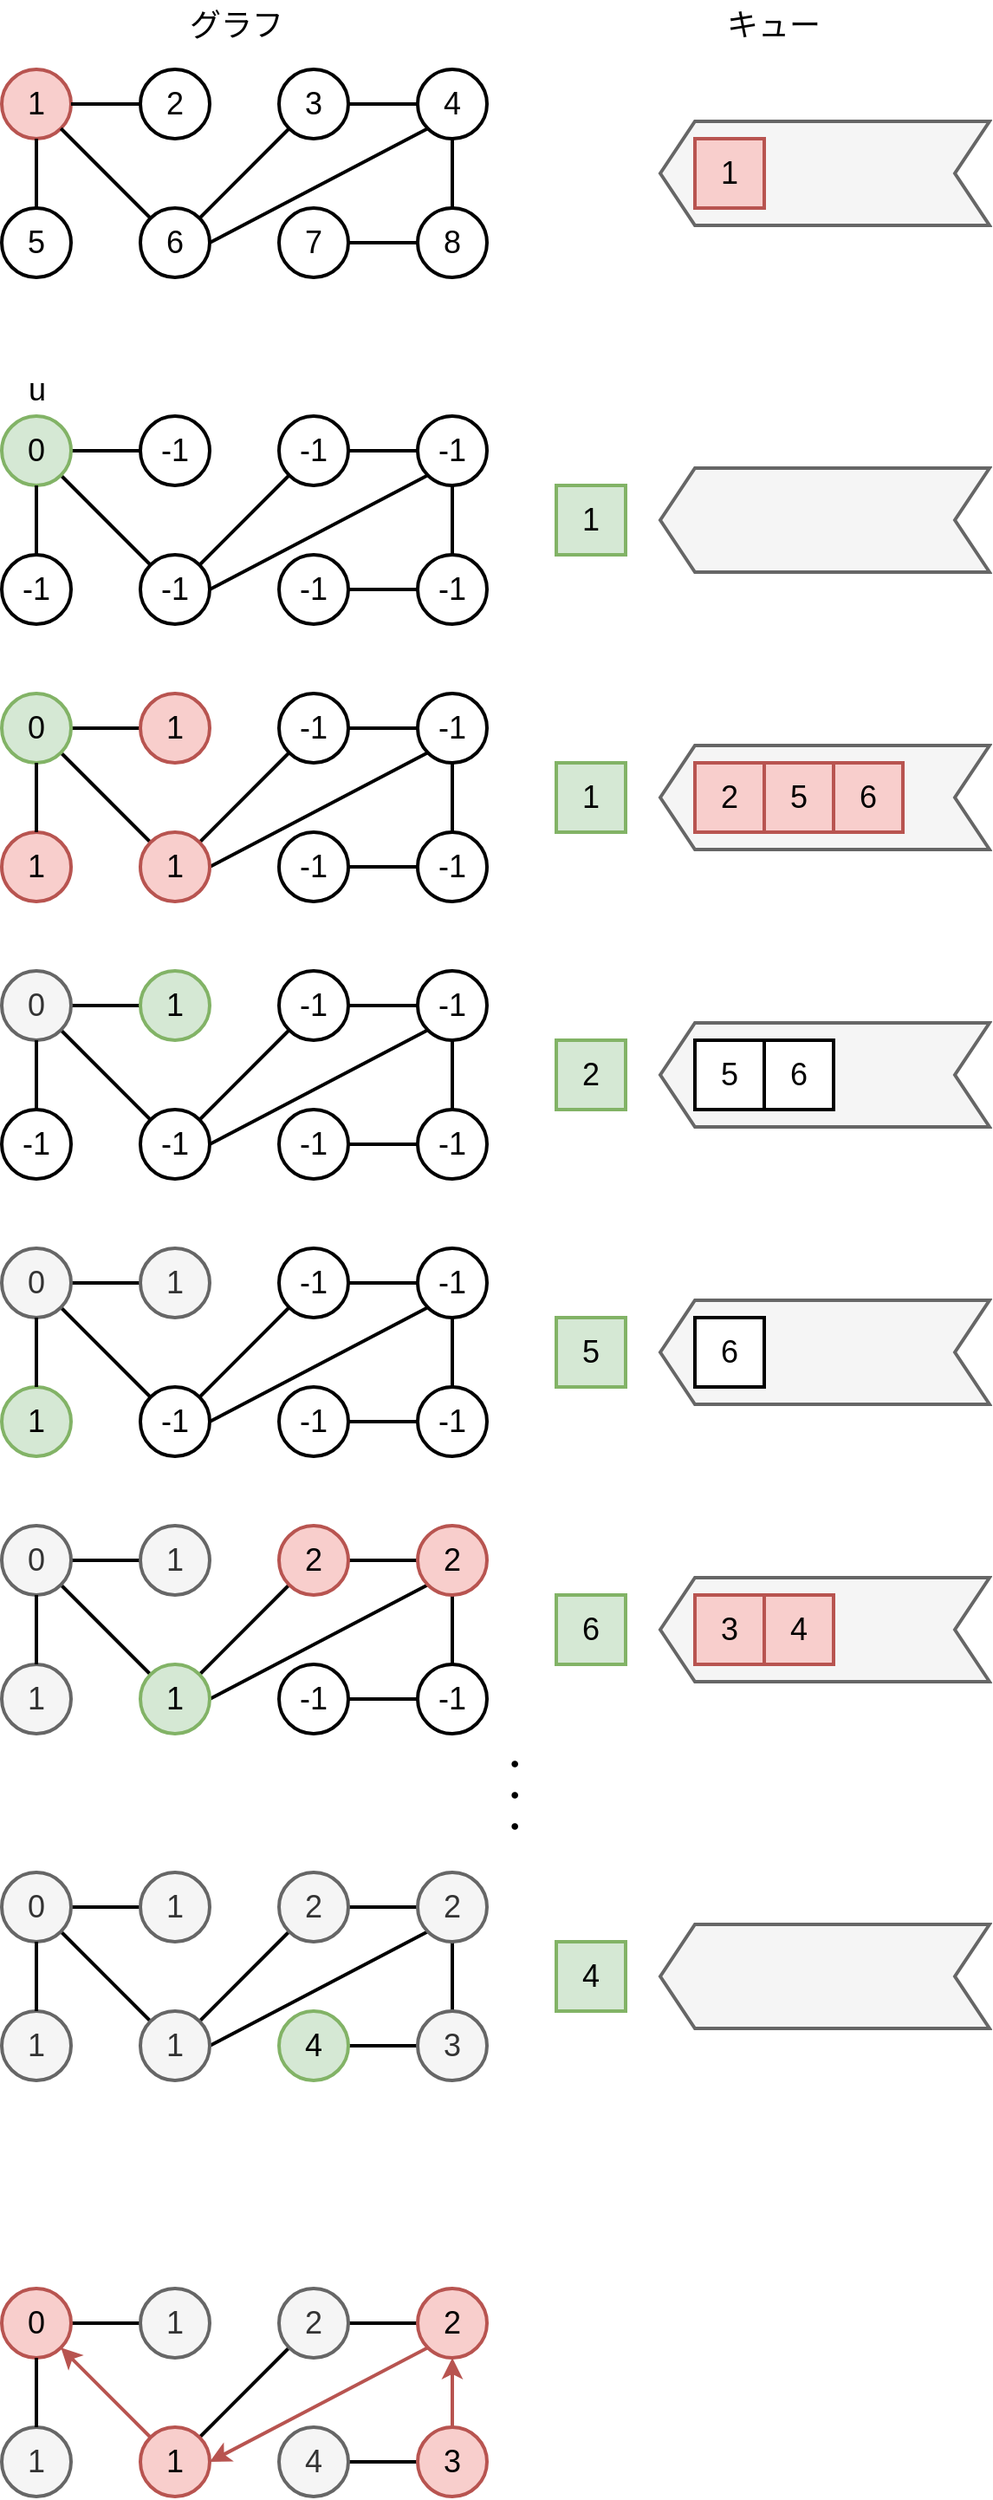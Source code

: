 <mxfile version="13.6.4">
    <diagram id="6hGFLwfOUW9BJ-s0fimq" name="Page-1">
        <mxGraphModel dx="1533" dy="399" grid="1" gridSize="10" guides="1" tooltips="1" connect="1" arrows="1" fold="1" page="1" pageScale="1" pageWidth="827" pageHeight="1169" math="0" shadow="0">
            <root>
                <mxCell id="0"/>
                <mxCell id="1" parent="0"/>
                <mxCell id="164" value="" style="shape=step;perimeter=stepPerimeter;whiteSpace=wrap;html=1;fixedSize=1;strokeWidth=2;fontSize=18;flipH=1;fillColor=#f5f5f5;strokeColor=#666666;fontColor=#333333;" parent="1" vertex="1">
                    <mxGeometry x="420" y="70" width="190" height="60" as="geometry"/>
                </mxCell>
                <mxCell id="200" value="" style="shape=step;perimeter=stepPerimeter;whiteSpace=wrap;html=1;fixedSize=1;strokeWidth=2;fontSize=18;flipH=1;fillColor=#f5f5f5;strokeColor=#666666;fontColor=#333333;" vertex="1" parent="1">
                    <mxGeometry x="420" y="270" width="190" height="60" as="geometry"/>
                </mxCell>
                <mxCell id="180" value="" style="shape=step;perimeter=stepPerimeter;whiteSpace=wrap;html=1;fixedSize=1;strokeWidth=2;fontSize=18;flipH=1;fillColor=#f5f5f5;strokeColor=#666666;fontColor=#333333;" parent="1" vertex="1">
                    <mxGeometry x="420" y="590" width="190" height="60" as="geometry"/>
                </mxCell>
                <mxCell id="21" style="rounded=0;orthogonalLoop=1;jettySize=auto;html=1;exitX=1;exitY=0.5;exitDx=0;exitDy=0;entryX=0;entryY=0.5;entryDx=0;entryDy=0;endArrow=none;endFill=0;strokeWidth=2;fontSize=18;" parent="1" source="23" target="24" edge="1">
                    <mxGeometry relative="1" as="geometry"/>
                </mxCell>
                <mxCell id="22" style="edgeStyle=none;rounded=0;orthogonalLoop=1;jettySize=auto;html=1;exitX=1;exitY=1;exitDx=0;exitDy=0;entryX=0;entryY=0;entryDx=0;entryDy=0;endArrow=none;endFill=0;strokeWidth=2;fontSize=18;" parent="1" source="23" target="28" edge="1">
                    <mxGeometry relative="1" as="geometry"/>
                </mxCell>
                <mxCell id="23" value="0" style="ellipse;whiteSpace=wrap;html=1;strokeWidth=2;fontSize=18;fillColor=#d5e8d4;strokeColor=#82b366;" parent="1" vertex="1">
                    <mxGeometry x="40" y="400" width="40" height="40" as="geometry"/>
                </mxCell>
                <mxCell id="24" value="1" style="ellipse;whiteSpace=wrap;html=1;strokeWidth=2;fontSize=18;fillColor=#f8cecc;strokeColor=#b85450;" parent="1" vertex="1">
                    <mxGeometry x="120" y="400" width="40" height="40" as="geometry"/>
                </mxCell>
                <mxCell id="25" value="1" style="ellipse;whiteSpace=wrap;html=1;strokeWidth=2;fontSize=18;fillColor=#f8cecc;strokeColor=#b85450;" parent="1" vertex="1">
                    <mxGeometry x="40" y="480" width="40" height="40" as="geometry"/>
                </mxCell>
                <mxCell id="26" style="edgeStyle=none;rounded=0;orthogonalLoop=1;jettySize=auto;html=1;exitX=1;exitY=0;exitDx=0;exitDy=0;entryX=0;entryY=1;entryDx=0;entryDy=0;endArrow=none;endFill=0;strokeWidth=2;fontSize=18;" parent="1" source="28" target="30" edge="1">
                    <mxGeometry relative="1" as="geometry"/>
                </mxCell>
                <mxCell id="27" style="edgeStyle=none;rounded=0;orthogonalLoop=1;jettySize=auto;html=1;exitX=1;exitY=0.5;exitDx=0;exitDy=0;entryX=0;entryY=1;entryDx=0;entryDy=0;endArrow=none;endFill=0;strokeWidth=2;fontSize=18;" parent="1" source="28" target="35" edge="1">
                    <mxGeometry relative="1" as="geometry"/>
                </mxCell>
                <mxCell id="28" value="1" style="ellipse;whiteSpace=wrap;html=1;strokeWidth=2;fontSize=18;fillColor=#f8cecc;strokeColor=#b85450;" parent="1" vertex="1">
                    <mxGeometry x="120" y="480" width="40" height="40" as="geometry"/>
                </mxCell>
                <mxCell id="29" style="edgeStyle=none;rounded=0;orthogonalLoop=1;jettySize=auto;html=1;exitX=1;exitY=0.5;exitDx=0;exitDy=0;entryX=0;entryY=0.5;entryDx=0;entryDy=0;endArrow=none;endFill=0;strokeWidth=2;fontSize=18;" parent="1" source="30" target="35" edge="1">
                    <mxGeometry relative="1" as="geometry"/>
                </mxCell>
                <mxCell id="30" value="-1" style="ellipse;whiteSpace=wrap;html=1;strokeWidth=2;fontSize=18;" parent="1" vertex="1">
                    <mxGeometry x="200" y="400" width="40" height="40" as="geometry"/>
                </mxCell>
                <mxCell id="31" style="edgeStyle=none;rounded=0;orthogonalLoop=1;jettySize=auto;html=1;exitX=1;exitY=0.5;exitDx=0;exitDy=0;entryX=0;entryY=0.5;entryDx=0;entryDy=0;endArrow=none;endFill=0;strokeWidth=2;fontSize=18;" parent="1" source="32" target="36" edge="1">
                    <mxGeometry relative="1" as="geometry"/>
                </mxCell>
                <mxCell id="32" value="-1" style="ellipse;whiteSpace=wrap;html=1;strokeWidth=2;fontSize=18;" parent="1" vertex="1">
                    <mxGeometry x="200" y="480" width="40" height="40" as="geometry"/>
                </mxCell>
                <mxCell id="33" style="rounded=0;orthogonalLoop=1;jettySize=auto;html=1;exitX=0.5;exitY=1;exitDx=0;exitDy=0;entryX=0.5;entryY=0;entryDx=0;entryDy=0;endArrow=none;endFill=0;strokeWidth=2;fontSize=18;" parent="1" source="23" target="25" edge="1">
                    <mxGeometry relative="1" as="geometry">
                        <mxPoint x="90" y="430.0" as="sourcePoint"/>
                        <mxPoint x="130.0" y="430.0" as="targetPoint"/>
                    </mxGeometry>
                </mxCell>
                <mxCell id="34" style="edgeStyle=none;rounded=0;orthogonalLoop=1;jettySize=auto;html=1;exitX=0.5;exitY=1;exitDx=0;exitDy=0;endArrow=none;endFill=0;strokeWidth=2;fontSize=18;" parent="1" source="35" target="36" edge="1">
                    <mxGeometry relative="1" as="geometry"/>
                </mxCell>
                <mxCell id="35" value="-1" style="ellipse;whiteSpace=wrap;html=1;strokeWidth=2;fontSize=18;" parent="1" vertex="1">
                    <mxGeometry x="280" y="400" width="40" height="40" as="geometry"/>
                </mxCell>
                <mxCell id="36" value="-1" style="ellipse;whiteSpace=wrap;html=1;strokeWidth=2;fontSize=18;" parent="1" vertex="1">
                    <mxGeometry x="280" y="480" width="40" height="40" as="geometry"/>
                </mxCell>
                <mxCell id="37" style="rounded=0;orthogonalLoop=1;jettySize=auto;html=1;exitX=1;exitY=0.5;exitDx=0;exitDy=0;entryX=0;entryY=0.5;entryDx=0;entryDy=0;endArrow=none;endFill=0;strokeWidth=2;fontSize=18;" parent="1" source="39" target="40" edge="1">
                    <mxGeometry relative="1" as="geometry"/>
                </mxCell>
                <mxCell id="38" style="edgeStyle=none;rounded=0;orthogonalLoop=1;jettySize=auto;html=1;exitX=1;exitY=1;exitDx=0;exitDy=0;entryX=0;entryY=0;entryDx=0;entryDy=0;endArrow=none;endFill=0;strokeWidth=2;fontSize=18;" parent="1" source="39" target="44" edge="1">
                    <mxGeometry relative="1" as="geometry"/>
                </mxCell>
                <mxCell id="39" value="0" style="ellipse;whiteSpace=wrap;html=1;strokeWidth=2;fontSize=18;fillColor=#f5f5f5;strokeColor=#666666;fontColor=#333333;" parent="1" vertex="1">
                    <mxGeometry x="40" y="560" width="40" height="40" as="geometry"/>
                </mxCell>
                <mxCell id="40" value="1" style="ellipse;whiteSpace=wrap;html=1;strokeWidth=2;fontSize=18;fillColor=#d5e8d4;strokeColor=#82b366;" parent="1" vertex="1">
                    <mxGeometry x="120" y="560" width="40" height="40" as="geometry"/>
                </mxCell>
                <mxCell id="41" value="-1" style="ellipse;whiteSpace=wrap;html=1;strokeWidth=2;fontSize=18;" parent="1" vertex="1">
                    <mxGeometry x="40" y="640" width="40" height="40" as="geometry"/>
                </mxCell>
                <mxCell id="42" style="edgeStyle=none;rounded=0;orthogonalLoop=1;jettySize=auto;html=1;exitX=1;exitY=0;exitDx=0;exitDy=0;entryX=0;entryY=1;entryDx=0;entryDy=0;endArrow=none;endFill=0;strokeWidth=2;fontSize=18;" parent="1" source="44" target="46" edge="1">
                    <mxGeometry relative="1" as="geometry"/>
                </mxCell>
                <mxCell id="43" style="edgeStyle=none;rounded=0;orthogonalLoop=1;jettySize=auto;html=1;exitX=1;exitY=0.5;exitDx=0;exitDy=0;entryX=0;entryY=1;entryDx=0;entryDy=0;endArrow=none;endFill=0;strokeWidth=2;fontSize=18;" parent="1" source="44" target="51" edge="1">
                    <mxGeometry relative="1" as="geometry"/>
                </mxCell>
                <mxCell id="44" value="-1" style="ellipse;whiteSpace=wrap;html=1;strokeWidth=2;fontSize=18;" parent="1" vertex="1">
                    <mxGeometry x="120" y="640" width="40" height="40" as="geometry"/>
                </mxCell>
                <mxCell id="45" style="edgeStyle=none;rounded=0;orthogonalLoop=1;jettySize=auto;html=1;exitX=1;exitY=0.5;exitDx=0;exitDy=0;entryX=0;entryY=0.5;entryDx=0;entryDy=0;endArrow=none;endFill=0;strokeWidth=2;fontSize=18;" parent="1" source="46" target="51" edge="1">
                    <mxGeometry relative="1" as="geometry"/>
                </mxCell>
                <mxCell id="46" value="-1" style="ellipse;whiteSpace=wrap;html=1;strokeWidth=2;fontSize=18;" parent="1" vertex="1">
                    <mxGeometry x="200" y="560" width="40" height="40" as="geometry"/>
                </mxCell>
                <mxCell id="47" style="edgeStyle=none;rounded=0;orthogonalLoop=1;jettySize=auto;html=1;exitX=1;exitY=0.5;exitDx=0;exitDy=0;entryX=0;entryY=0.5;entryDx=0;entryDy=0;endArrow=none;endFill=0;strokeWidth=2;fontSize=18;" parent="1" source="48" target="52" edge="1">
                    <mxGeometry relative="1" as="geometry"/>
                </mxCell>
                <mxCell id="48" value="-1" style="ellipse;whiteSpace=wrap;html=1;strokeWidth=2;fontSize=18;" parent="1" vertex="1">
                    <mxGeometry x="200" y="640" width="40" height="40" as="geometry"/>
                </mxCell>
                <mxCell id="49" style="rounded=0;orthogonalLoop=1;jettySize=auto;html=1;exitX=0.5;exitY=1;exitDx=0;exitDy=0;entryX=0.5;entryY=0;entryDx=0;entryDy=0;endArrow=none;endFill=0;strokeWidth=2;fontSize=18;" parent="1" source="39" target="41" edge="1">
                    <mxGeometry relative="1" as="geometry">
                        <mxPoint x="90" y="590" as="sourcePoint"/>
                        <mxPoint x="130.0" y="590" as="targetPoint"/>
                    </mxGeometry>
                </mxCell>
                <mxCell id="50" style="edgeStyle=none;rounded=0;orthogonalLoop=1;jettySize=auto;html=1;exitX=0.5;exitY=1;exitDx=0;exitDy=0;endArrow=none;endFill=0;strokeWidth=2;fontSize=18;" parent="1" source="51" target="52" edge="1">
                    <mxGeometry relative="1" as="geometry"/>
                </mxCell>
                <mxCell id="51" value="-1" style="ellipse;whiteSpace=wrap;html=1;strokeWidth=2;fontSize=18;" parent="1" vertex="1">
                    <mxGeometry x="280" y="560" width="40" height="40" as="geometry"/>
                </mxCell>
                <mxCell id="52" value="-1" style="ellipse;whiteSpace=wrap;html=1;strokeWidth=2;fontSize=18;" parent="1" vertex="1">
                    <mxGeometry x="280" y="640" width="40" height="40" as="geometry"/>
                </mxCell>
                <mxCell id="53" style="rounded=0;orthogonalLoop=1;jettySize=auto;html=1;exitX=1;exitY=0.5;exitDx=0;exitDy=0;entryX=0;entryY=0.5;entryDx=0;entryDy=0;endArrow=none;endFill=0;strokeWidth=2;fontSize=18;" parent="1" source="55" target="56" edge="1">
                    <mxGeometry relative="1" as="geometry"/>
                </mxCell>
                <mxCell id="54" style="edgeStyle=none;rounded=0;orthogonalLoop=1;jettySize=auto;html=1;exitX=1;exitY=1;exitDx=0;exitDy=0;entryX=0;entryY=0;entryDx=0;entryDy=0;endArrow=none;endFill=0;strokeWidth=2;fontSize=18;" parent="1" source="55" target="60" edge="1">
                    <mxGeometry relative="1" as="geometry"/>
                </mxCell>
                <mxCell id="55" value="0" style="ellipse;whiteSpace=wrap;html=1;strokeWidth=2;fontSize=18;fillColor=#f5f5f5;strokeColor=#666666;fontColor=#333333;" parent="1" vertex="1">
                    <mxGeometry x="40" y="1080" width="40" height="40" as="geometry"/>
                </mxCell>
                <mxCell id="56" value="1" style="ellipse;whiteSpace=wrap;html=1;strokeWidth=2;fontSize=18;fillColor=#f5f5f5;strokeColor=#666666;fontColor=#333333;" parent="1" vertex="1">
                    <mxGeometry x="120" y="1080" width="40" height="40" as="geometry"/>
                </mxCell>
                <mxCell id="57" value="1" style="ellipse;whiteSpace=wrap;html=1;strokeWidth=2;fontSize=18;fillColor=#f5f5f5;strokeColor=#666666;fontColor=#333333;" parent="1" vertex="1">
                    <mxGeometry x="40" y="1160" width="40" height="40" as="geometry"/>
                </mxCell>
                <mxCell id="58" style="edgeStyle=none;rounded=0;orthogonalLoop=1;jettySize=auto;html=1;exitX=1;exitY=0;exitDx=0;exitDy=0;entryX=0;entryY=1;entryDx=0;entryDy=0;endArrow=none;endFill=0;strokeWidth=2;fontSize=18;" parent="1" source="60" target="62" edge="1">
                    <mxGeometry relative="1" as="geometry"/>
                </mxCell>
                <mxCell id="59" style="edgeStyle=none;rounded=0;orthogonalLoop=1;jettySize=auto;html=1;exitX=1;exitY=0.5;exitDx=0;exitDy=0;entryX=0;entryY=1;entryDx=0;entryDy=0;endArrow=none;endFill=0;strokeWidth=2;fontSize=18;" parent="1" source="60" target="67" edge="1">
                    <mxGeometry relative="1" as="geometry"/>
                </mxCell>
                <mxCell id="60" value="1" style="ellipse;whiteSpace=wrap;html=1;strokeWidth=2;fontSize=18;fillColor=#f5f5f5;strokeColor=#666666;fontColor=#333333;" parent="1" vertex="1">
                    <mxGeometry x="120" y="1160" width="40" height="40" as="geometry"/>
                </mxCell>
                <mxCell id="61" style="edgeStyle=none;rounded=0;orthogonalLoop=1;jettySize=auto;html=1;exitX=1;exitY=0.5;exitDx=0;exitDy=0;entryX=0;entryY=0.5;entryDx=0;entryDy=0;endArrow=none;endFill=0;strokeWidth=2;fontSize=18;" parent="1" source="62" target="67" edge="1">
                    <mxGeometry relative="1" as="geometry"/>
                </mxCell>
                <mxCell id="62" value="2" style="ellipse;whiteSpace=wrap;html=1;strokeWidth=2;fontSize=18;fillColor=#f5f5f5;strokeColor=#666666;fontColor=#333333;" parent="1" vertex="1">
                    <mxGeometry x="200" y="1080" width="40" height="40" as="geometry"/>
                </mxCell>
                <mxCell id="63" style="edgeStyle=none;rounded=0;orthogonalLoop=1;jettySize=auto;html=1;exitX=1;exitY=0.5;exitDx=0;exitDy=0;entryX=0;entryY=0.5;entryDx=0;entryDy=0;endArrow=none;endFill=0;strokeWidth=2;fontSize=18;" parent="1" source="64" target="68" edge="1">
                    <mxGeometry relative="1" as="geometry"/>
                </mxCell>
                <mxCell id="64" value="4" style="ellipse;whiteSpace=wrap;html=1;strokeWidth=2;fontSize=18;fillColor=#d5e8d4;strokeColor=#82b366;" parent="1" vertex="1">
                    <mxGeometry x="200" y="1160" width="40" height="40" as="geometry"/>
                </mxCell>
                <mxCell id="65" style="rounded=0;orthogonalLoop=1;jettySize=auto;html=1;exitX=0.5;exitY=1;exitDx=0;exitDy=0;entryX=0.5;entryY=0;entryDx=0;entryDy=0;endArrow=none;endFill=0;strokeWidth=2;fontSize=18;" parent="1" source="55" target="57" edge="1">
                    <mxGeometry relative="1" as="geometry">
                        <mxPoint x="90" y="1110" as="sourcePoint"/>
                        <mxPoint x="130.0" y="1110" as="targetPoint"/>
                    </mxGeometry>
                </mxCell>
                <mxCell id="66" style="edgeStyle=none;rounded=0;orthogonalLoop=1;jettySize=auto;html=1;exitX=0.5;exitY=1;exitDx=0;exitDy=0;endArrow=none;endFill=0;strokeWidth=2;fontSize=18;" parent="1" source="67" target="68" edge="1">
                    <mxGeometry relative="1" as="geometry"/>
                </mxCell>
                <mxCell id="67" value="2" style="ellipse;whiteSpace=wrap;html=1;strokeWidth=2;fontSize=18;fillColor=#f5f5f5;strokeColor=#666666;fontColor=#333333;" parent="1" vertex="1">
                    <mxGeometry x="280" y="1080" width="40" height="40" as="geometry"/>
                </mxCell>
                <mxCell id="68" value="3" style="ellipse;whiteSpace=wrap;html=1;strokeWidth=2;fontSize=18;fillColor=#f5f5f5;strokeColor=#666666;fontColor=#333333;" parent="1" vertex="1">
                    <mxGeometry x="280" y="1160" width="40" height="40" as="geometry"/>
                </mxCell>
                <mxCell id="69" style="rounded=0;orthogonalLoop=1;jettySize=auto;html=1;exitX=1;exitY=0.5;exitDx=0;exitDy=0;entryX=0;entryY=0.5;entryDx=0;entryDy=0;endArrow=none;endFill=0;strokeWidth=2;fontSize=18;" parent="1" source="71" target="72" edge="1">
                    <mxGeometry relative="1" as="geometry"/>
                </mxCell>
                <mxCell id="70" style="edgeStyle=none;rounded=0;orthogonalLoop=1;jettySize=auto;html=1;exitX=1;exitY=1;exitDx=0;exitDy=0;entryX=0;entryY=0;entryDx=0;entryDy=0;endArrow=none;endFill=0;strokeWidth=2;fontSize=18;fillColor=#f8cecc;strokeColor=#b85450;startArrow=classic;startFill=1;" parent="1" source="71" target="76" edge="1">
                    <mxGeometry relative="1" as="geometry"/>
                </mxCell>
                <mxCell id="71" value="0" style="ellipse;whiteSpace=wrap;html=1;strokeWidth=2;fontSize=18;fillColor=#f8cecc;strokeColor=#b85450;" parent="1" vertex="1">
                    <mxGeometry x="40" y="1320" width="40" height="40" as="geometry"/>
                </mxCell>
                <mxCell id="72" value="1" style="ellipse;whiteSpace=wrap;html=1;strokeWidth=2;fontSize=18;fillColor=#f5f5f5;strokeColor=#666666;fontColor=#333333;" parent="1" vertex="1">
                    <mxGeometry x="120" y="1320" width="40" height="40" as="geometry"/>
                </mxCell>
                <mxCell id="73" value="1" style="ellipse;whiteSpace=wrap;html=1;strokeWidth=2;fontSize=18;fillColor=#f5f5f5;strokeColor=#666666;fontColor=#333333;" parent="1" vertex="1">
                    <mxGeometry x="40" y="1400" width="40" height="40" as="geometry"/>
                </mxCell>
                <mxCell id="74" style="edgeStyle=none;rounded=0;orthogonalLoop=1;jettySize=auto;html=1;exitX=1;exitY=0;exitDx=0;exitDy=0;entryX=0;entryY=1;entryDx=0;entryDy=0;endArrow=none;endFill=0;strokeWidth=2;fontSize=18;" parent="1" source="76" target="78" edge="1">
                    <mxGeometry relative="1" as="geometry"/>
                </mxCell>
                <mxCell id="75" style="edgeStyle=none;rounded=0;orthogonalLoop=1;jettySize=auto;html=1;exitX=1;exitY=0.5;exitDx=0;exitDy=0;entryX=0;entryY=1;entryDx=0;entryDy=0;endArrow=none;endFill=0;strokeWidth=2;fontSize=18;fillColor=#f8cecc;strokeColor=#b85450;startArrow=classic;startFill=1;" parent="1" source="76" target="83" edge="1">
                    <mxGeometry relative="1" as="geometry"/>
                </mxCell>
                <mxCell id="76" value="1" style="ellipse;whiteSpace=wrap;html=1;strokeWidth=2;fontSize=18;fillColor=#f8cecc;strokeColor=#b85450;" parent="1" vertex="1">
                    <mxGeometry x="120" y="1400" width="40" height="40" as="geometry"/>
                </mxCell>
                <mxCell id="77" style="edgeStyle=none;rounded=0;orthogonalLoop=1;jettySize=auto;html=1;exitX=1;exitY=0.5;exitDx=0;exitDy=0;entryX=0;entryY=0.5;entryDx=0;entryDy=0;endArrow=none;endFill=0;strokeWidth=2;fontSize=18;" parent="1" source="78" target="83" edge="1">
                    <mxGeometry relative="1" as="geometry"/>
                </mxCell>
                <mxCell id="78" value="2" style="ellipse;whiteSpace=wrap;html=1;strokeWidth=2;fontSize=18;fillColor=#f5f5f5;strokeColor=#666666;fontColor=#333333;" parent="1" vertex="1">
                    <mxGeometry x="200" y="1320" width="40" height="40" as="geometry"/>
                </mxCell>
                <mxCell id="79" style="edgeStyle=none;rounded=0;orthogonalLoop=1;jettySize=auto;html=1;exitX=1;exitY=0.5;exitDx=0;exitDy=0;entryX=0;entryY=0.5;entryDx=0;entryDy=0;endArrow=none;endFill=0;strokeWidth=2;fontSize=18;" parent="1" source="80" target="84" edge="1">
                    <mxGeometry relative="1" as="geometry"/>
                </mxCell>
                <mxCell id="80" value="4" style="ellipse;whiteSpace=wrap;html=1;strokeWidth=2;fontSize=18;fillColor=#f5f5f5;strokeColor=#666666;fontColor=#333333;" parent="1" vertex="1">
                    <mxGeometry x="200" y="1400" width="40" height="40" as="geometry"/>
                </mxCell>
                <mxCell id="81" style="rounded=0;orthogonalLoop=1;jettySize=auto;html=1;exitX=0.5;exitY=1;exitDx=0;exitDy=0;entryX=0.5;entryY=0;entryDx=0;entryDy=0;endArrow=none;endFill=0;strokeWidth=2;fontSize=18;" parent="1" source="71" target="73" edge="1">
                    <mxGeometry relative="1" as="geometry">
                        <mxPoint x="90" y="1350" as="sourcePoint"/>
                        <mxPoint x="130.0" y="1350" as="targetPoint"/>
                    </mxGeometry>
                </mxCell>
                <mxCell id="82" style="edgeStyle=none;rounded=0;orthogonalLoop=1;jettySize=auto;html=1;exitX=0.5;exitY=1;exitDx=0;exitDy=0;endArrow=none;endFill=0;strokeWidth=2;fontSize=18;fillColor=#f8cecc;strokeColor=#b85450;startArrow=classic;startFill=1;" parent="1" source="83" target="84" edge="1">
                    <mxGeometry relative="1" as="geometry"/>
                </mxCell>
                <mxCell id="83" value="2" style="ellipse;whiteSpace=wrap;html=1;strokeWidth=2;fontSize=18;fillColor=#f8cecc;strokeColor=#b85450;" parent="1" vertex="1">
                    <mxGeometry x="280" y="1320" width="40" height="40" as="geometry"/>
                </mxCell>
                <mxCell id="84" value="3" style="ellipse;whiteSpace=wrap;html=1;strokeWidth=2;fontSize=18;fillColor=#f8cecc;strokeColor=#b85450;" parent="1" vertex="1">
                    <mxGeometry x="280" y="1400" width="40" height="40" as="geometry"/>
                </mxCell>
                <mxCell id="90" style="rounded=0;orthogonalLoop=1;jettySize=auto;html=1;exitX=1;exitY=0.5;exitDx=0;exitDy=0;entryX=0;entryY=0.5;entryDx=0;entryDy=0;endArrow=none;endFill=0;strokeWidth=2;fontSize=18;" parent="1" source="92" target="93" edge="1">
                    <mxGeometry relative="1" as="geometry"/>
                </mxCell>
                <mxCell id="91" style="edgeStyle=none;rounded=0;orthogonalLoop=1;jettySize=auto;html=1;exitX=1;exitY=1;exitDx=0;exitDy=0;entryX=0;entryY=0;entryDx=0;entryDy=0;endArrow=none;endFill=0;strokeWidth=2;fontSize=18;" parent="1" source="92" target="97" edge="1">
                    <mxGeometry relative="1" as="geometry"/>
                </mxCell>
                <mxCell id="92" value="0" style="ellipse;whiteSpace=wrap;html=1;strokeWidth=2;fontSize=18;fillColor=#f5f5f5;strokeColor=#666666;fontColor=#333333;" parent="1" vertex="1">
                    <mxGeometry x="40" y="720" width="40" height="40" as="geometry"/>
                </mxCell>
                <mxCell id="93" value="1" style="ellipse;whiteSpace=wrap;html=1;strokeWidth=2;fontSize=18;fillColor=#f5f5f5;strokeColor=#666666;fontColor=#333333;" parent="1" vertex="1">
                    <mxGeometry x="120" y="720" width="40" height="40" as="geometry"/>
                </mxCell>
                <mxCell id="94" value="1" style="ellipse;whiteSpace=wrap;html=1;strokeWidth=2;fontSize=18;fillColor=#d5e8d4;strokeColor=#82b366;" parent="1" vertex="1">
                    <mxGeometry x="40" y="800" width="40" height="40" as="geometry"/>
                </mxCell>
                <mxCell id="95" style="edgeStyle=none;rounded=0;orthogonalLoop=1;jettySize=auto;html=1;exitX=1;exitY=0;exitDx=0;exitDy=0;entryX=0;entryY=1;entryDx=0;entryDy=0;endArrow=none;endFill=0;strokeWidth=2;fontSize=18;" parent="1" source="97" target="99" edge="1">
                    <mxGeometry relative="1" as="geometry"/>
                </mxCell>
                <mxCell id="96" style="edgeStyle=none;rounded=0;orthogonalLoop=1;jettySize=auto;html=1;exitX=1;exitY=0.5;exitDx=0;exitDy=0;entryX=0;entryY=1;entryDx=0;entryDy=0;endArrow=none;endFill=0;strokeWidth=2;fontSize=18;" parent="1" source="97" target="104" edge="1">
                    <mxGeometry relative="1" as="geometry"/>
                </mxCell>
                <mxCell id="97" value="-1" style="ellipse;whiteSpace=wrap;html=1;strokeWidth=2;fontSize=18;" parent="1" vertex="1">
                    <mxGeometry x="120" y="800" width="40" height="40" as="geometry"/>
                </mxCell>
                <mxCell id="98" style="edgeStyle=none;rounded=0;orthogonalLoop=1;jettySize=auto;html=1;exitX=1;exitY=0.5;exitDx=0;exitDy=0;entryX=0;entryY=0.5;entryDx=0;entryDy=0;endArrow=none;endFill=0;strokeWidth=2;fontSize=18;" parent="1" source="99" target="104" edge="1">
                    <mxGeometry relative="1" as="geometry"/>
                </mxCell>
                <mxCell id="99" value="-1" style="ellipse;whiteSpace=wrap;html=1;strokeWidth=2;fontSize=18;" parent="1" vertex="1">
                    <mxGeometry x="200" y="720" width="40" height="40" as="geometry"/>
                </mxCell>
                <mxCell id="100" style="edgeStyle=none;rounded=0;orthogonalLoop=1;jettySize=auto;html=1;exitX=1;exitY=0.5;exitDx=0;exitDy=0;entryX=0;entryY=0.5;entryDx=0;entryDy=0;endArrow=none;endFill=0;strokeWidth=2;fontSize=18;" parent="1" source="101" target="105" edge="1">
                    <mxGeometry relative="1" as="geometry"/>
                </mxCell>
                <mxCell id="101" value="-1" style="ellipse;whiteSpace=wrap;html=1;strokeWidth=2;fontSize=18;" parent="1" vertex="1">
                    <mxGeometry x="200" y="800" width="40" height="40" as="geometry"/>
                </mxCell>
                <mxCell id="102" style="rounded=0;orthogonalLoop=1;jettySize=auto;html=1;exitX=0.5;exitY=1;exitDx=0;exitDy=0;entryX=0.5;entryY=0;entryDx=0;entryDy=0;endArrow=none;endFill=0;strokeWidth=2;fontSize=18;" parent="1" source="92" target="94" edge="1">
                    <mxGeometry relative="1" as="geometry">
                        <mxPoint x="90" y="750" as="sourcePoint"/>
                        <mxPoint x="130.0" y="750" as="targetPoint"/>
                    </mxGeometry>
                </mxCell>
                <mxCell id="103" style="edgeStyle=none;rounded=0;orthogonalLoop=1;jettySize=auto;html=1;exitX=0.5;exitY=1;exitDx=0;exitDy=0;endArrow=none;endFill=0;strokeWidth=2;fontSize=18;" parent="1" source="104" target="105" edge="1">
                    <mxGeometry relative="1" as="geometry"/>
                </mxCell>
                <mxCell id="104" value="-1" style="ellipse;whiteSpace=wrap;html=1;strokeWidth=2;fontSize=18;" parent="1" vertex="1">
                    <mxGeometry x="280" y="720" width="40" height="40" as="geometry"/>
                </mxCell>
                <mxCell id="105" value="-1" style="ellipse;whiteSpace=wrap;html=1;strokeWidth=2;fontSize=18;" parent="1" vertex="1">
                    <mxGeometry x="280" y="800" width="40" height="40" as="geometry"/>
                </mxCell>
                <mxCell id="106" style="rounded=0;orthogonalLoop=1;jettySize=auto;html=1;exitX=1;exitY=0.5;exitDx=0;exitDy=0;entryX=0;entryY=0.5;entryDx=0;entryDy=0;endArrow=none;endFill=0;strokeWidth=2;fontSize=18;" parent="1" source="108" target="109" edge="1">
                    <mxGeometry relative="1" as="geometry"/>
                </mxCell>
                <mxCell id="107" style="edgeStyle=none;rounded=0;orthogonalLoop=1;jettySize=auto;html=1;exitX=1;exitY=1;exitDx=0;exitDy=0;entryX=0;entryY=0;entryDx=0;entryDy=0;endArrow=none;endFill=0;strokeWidth=2;fontSize=18;" parent="1" source="108" target="113" edge="1">
                    <mxGeometry relative="1" as="geometry"/>
                </mxCell>
                <mxCell id="108" value="0" style="ellipse;whiteSpace=wrap;html=1;strokeWidth=2;fontSize=18;fillColor=#f5f5f5;strokeColor=#666666;fontColor=#333333;" parent="1" vertex="1">
                    <mxGeometry x="40" y="880" width="40" height="40" as="geometry"/>
                </mxCell>
                <mxCell id="109" value="1" style="ellipse;whiteSpace=wrap;html=1;strokeWidth=2;fontSize=18;fillColor=#f5f5f5;strokeColor=#666666;fontColor=#333333;" parent="1" vertex="1">
                    <mxGeometry x="120" y="880" width="40" height="40" as="geometry"/>
                </mxCell>
                <mxCell id="110" value="1" style="ellipse;whiteSpace=wrap;html=1;strokeWidth=2;fontSize=18;fillColor=#f5f5f5;strokeColor=#666666;fontColor=#333333;" parent="1" vertex="1">
                    <mxGeometry x="40" y="960" width="40" height="40" as="geometry"/>
                </mxCell>
                <mxCell id="111" style="edgeStyle=none;rounded=0;orthogonalLoop=1;jettySize=auto;html=1;exitX=1;exitY=0;exitDx=0;exitDy=0;entryX=0;entryY=1;entryDx=0;entryDy=0;endArrow=none;endFill=0;strokeWidth=2;fontSize=18;" parent="1" source="113" target="115" edge="1">
                    <mxGeometry relative="1" as="geometry"/>
                </mxCell>
                <mxCell id="112" style="edgeStyle=none;rounded=0;orthogonalLoop=1;jettySize=auto;html=1;exitX=1;exitY=0.5;exitDx=0;exitDy=0;entryX=0;entryY=1;entryDx=0;entryDy=0;endArrow=none;endFill=0;strokeWidth=2;fontSize=18;" parent="1" source="113" target="120" edge="1">
                    <mxGeometry relative="1" as="geometry"/>
                </mxCell>
                <mxCell id="113" value="1" style="ellipse;whiteSpace=wrap;html=1;strokeWidth=2;fontSize=18;fillColor=#d5e8d4;strokeColor=#82b366;" parent="1" vertex="1">
                    <mxGeometry x="120" y="960" width="40" height="40" as="geometry"/>
                </mxCell>
                <mxCell id="114" style="edgeStyle=none;rounded=0;orthogonalLoop=1;jettySize=auto;html=1;exitX=1;exitY=0.5;exitDx=0;exitDy=0;entryX=0;entryY=0.5;entryDx=0;entryDy=0;endArrow=none;endFill=0;strokeWidth=2;fontSize=18;" parent="1" source="115" target="120" edge="1">
                    <mxGeometry relative="1" as="geometry"/>
                </mxCell>
                <mxCell id="115" value="2" style="ellipse;whiteSpace=wrap;html=1;strokeWidth=2;fontSize=18;fillColor=#f8cecc;strokeColor=#b85450;" parent="1" vertex="1">
                    <mxGeometry x="200" y="880" width="40" height="40" as="geometry"/>
                </mxCell>
                <mxCell id="116" style="edgeStyle=none;rounded=0;orthogonalLoop=1;jettySize=auto;html=1;exitX=1;exitY=0.5;exitDx=0;exitDy=0;entryX=0;entryY=0.5;entryDx=0;entryDy=0;endArrow=none;endFill=0;strokeWidth=2;fontSize=18;" parent="1" source="117" target="121" edge="1">
                    <mxGeometry relative="1" as="geometry"/>
                </mxCell>
                <mxCell id="117" value="-1" style="ellipse;whiteSpace=wrap;html=1;strokeWidth=2;fontSize=18;" parent="1" vertex="1">
                    <mxGeometry x="200" y="960" width="40" height="40" as="geometry"/>
                </mxCell>
                <mxCell id="118" style="rounded=0;orthogonalLoop=1;jettySize=auto;html=1;exitX=0.5;exitY=1;exitDx=0;exitDy=0;entryX=0.5;entryY=0;entryDx=0;entryDy=0;endArrow=none;endFill=0;strokeWidth=2;fontSize=18;" parent="1" source="108" target="110" edge="1">
                    <mxGeometry relative="1" as="geometry">
                        <mxPoint x="90" y="910" as="sourcePoint"/>
                        <mxPoint x="130.0" y="910" as="targetPoint"/>
                    </mxGeometry>
                </mxCell>
                <mxCell id="119" style="edgeStyle=none;rounded=0;orthogonalLoop=1;jettySize=auto;html=1;exitX=0.5;exitY=1;exitDx=0;exitDy=0;endArrow=none;endFill=0;strokeWidth=2;fontSize=18;" parent="1" source="120" target="121" edge="1">
                    <mxGeometry relative="1" as="geometry"/>
                </mxCell>
                <mxCell id="120" value="2" style="ellipse;whiteSpace=wrap;html=1;strokeWidth=2;fontSize=18;fillColor=#f8cecc;strokeColor=#b85450;" parent="1" vertex="1">
                    <mxGeometry x="280" y="880" width="40" height="40" as="geometry"/>
                </mxCell>
                <mxCell id="121" value="-1" style="ellipse;whiteSpace=wrap;html=1;strokeWidth=2;fontSize=18;" parent="1" vertex="1">
                    <mxGeometry x="280" y="960" width="40" height="40" as="geometry"/>
                </mxCell>
                <mxCell id="145" style="rounded=0;orthogonalLoop=1;jettySize=auto;html=1;exitX=1;exitY=0.5;exitDx=0;exitDy=0;entryX=0;entryY=0.5;entryDx=0;entryDy=0;endArrow=none;endFill=0;strokeWidth=2;fontSize=18;" parent="1" source="147" target="148" edge="1">
                    <mxGeometry relative="1" as="geometry"/>
                </mxCell>
                <mxCell id="146" style="edgeStyle=none;rounded=0;orthogonalLoop=1;jettySize=auto;html=1;exitX=1;exitY=1;exitDx=0;exitDy=0;entryX=0;entryY=0;entryDx=0;entryDy=0;endArrow=none;endFill=0;strokeWidth=2;fontSize=18;" parent="1" source="147" target="152" edge="1">
                    <mxGeometry relative="1" as="geometry"/>
                </mxCell>
                <mxCell id="147" value="0" style="ellipse;whiteSpace=wrap;html=1;strokeWidth=2;fontSize=18;fillColor=#d5e8d4;strokeColor=#82b366;" parent="1" vertex="1">
                    <mxGeometry x="40" y="240" width="40" height="40" as="geometry"/>
                </mxCell>
                <mxCell id="148" value="-1" style="ellipse;whiteSpace=wrap;html=1;strokeWidth=2;fontSize=18;" parent="1" vertex="1">
                    <mxGeometry x="120" y="240" width="40" height="40" as="geometry"/>
                </mxCell>
                <mxCell id="149" value="-1" style="ellipse;whiteSpace=wrap;html=1;strokeWidth=2;fontSize=18;" parent="1" vertex="1">
                    <mxGeometry x="40" y="320" width="40" height="40" as="geometry"/>
                </mxCell>
                <mxCell id="150" style="edgeStyle=none;rounded=0;orthogonalLoop=1;jettySize=auto;html=1;exitX=1;exitY=0;exitDx=0;exitDy=0;entryX=0;entryY=1;entryDx=0;entryDy=0;endArrow=none;endFill=0;strokeWidth=2;fontSize=18;" parent="1" source="152" target="154" edge="1">
                    <mxGeometry relative="1" as="geometry"/>
                </mxCell>
                <mxCell id="151" style="edgeStyle=none;rounded=0;orthogonalLoop=1;jettySize=auto;html=1;exitX=1;exitY=0.5;exitDx=0;exitDy=0;entryX=0;entryY=1;entryDx=0;entryDy=0;endArrow=none;endFill=0;strokeWidth=2;fontSize=18;" parent="1" source="152" target="159" edge="1">
                    <mxGeometry relative="1" as="geometry"/>
                </mxCell>
                <mxCell id="152" value="-1" style="ellipse;whiteSpace=wrap;html=1;strokeWidth=2;fontSize=18;" parent="1" vertex="1">
                    <mxGeometry x="120" y="320" width="40" height="40" as="geometry"/>
                </mxCell>
                <mxCell id="153" style="edgeStyle=none;rounded=0;orthogonalLoop=1;jettySize=auto;html=1;exitX=1;exitY=0.5;exitDx=0;exitDy=0;entryX=0;entryY=0.5;entryDx=0;entryDy=0;endArrow=none;endFill=0;strokeWidth=2;fontSize=18;" parent="1" source="154" target="159" edge="1">
                    <mxGeometry relative="1" as="geometry"/>
                </mxCell>
                <mxCell id="154" value="-1" style="ellipse;whiteSpace=wrap;html=1;strokeWidth=2;fontSize=18;" parent="1" vertex="1">
                    <mxGeometry x="200" y="240" width="40" height="40" as="geometry"/>
                </mxCell>
                <mxCell id="155" style="edgeStyle=none;rounded=0;orthogonalLoop=1;jettySize=auto;html=1;exitX=1;exitY=0.5;exitDx=0;exitDy=0;entryX=0;entryY=0.5;entryDx=0;entryDy=0;endArrow=none;endFill=0;strokeWidth=2;fontSize=18;" parent="1" source="156" target="160" edge="1">
                    <mxGeometry relative="1" as="geometry"/>
                </mxCell>
                <mxCell id="156" value="-1" style="ellipse;whiteSpace=wrap;html=1;strokeWidth=2;fontSize=18;" parent="1" vertex="1">
                    <mxGeometry x="200" y="320" width="40" height="40" as="geometry"/>
                </mxCell>
                <mxCell id="157" style="rounded=0;orthogonalLoop=1;jettySize=auto;html=1;exitX=0.5;exitY=1;exitDx=0;exitDy=0;entryX=0.5;entryY=0;entryDx=0;entryDy=0;endArrow=none;endFill=0;strokeWidth=2;fontSize=18;" parent="1" source="147" target="149" edge="1">
                    <mxGeometry relative="1" as="geometry">
                        <mxPoint x="90" y="270.0" as="sourcePoint"/>
                        <mxPoint x="130.0" y="270.0" as="targetPoint"/>
                    </mxGeometry>
                </mxCell>
                <mxCell id="158" style="edgeStyle=none;rounded=0;orthogonalLoop=1;jettySize=auto;html=1;exitX=0.5;exitY=1;exitDx=0;exitDy=0;endArrow=none;endFill=0;strokeWidth=2;fontSize=18;" parent="1" source="159" target="160" edge="1">
                    <mxGeometry relative="1" as="geometry"/>
                </mxCell>
                <mxCell id="159" value="-1" style="ellipse;whiteSpace=wrap;html=1;strokeWidth=2;fontSize=18;" parent="1" vertex="1">
                    <mxGeometry x="280" y="240" width="40" height="40" as="geometry"/>
                </mxCell>
                <mxCell id="160" value="-1" style="ellipse;whiteSpace=wrap;html=1;strokeWidth=2;fontSize=18;" parent="1" vertex="1">
                    <mxGeometry x="280" y="320" width="40" height="40" as="geometry"/>
                </mxCell>
                <mxCell id="162" value="1" style="whiteSpace=wrap;html=1;strokeWidth=2;fontSize=18;fillColor=#f8cecc;strokeColor=#b85450;" parent="1" vertex="1">
                    <mxGeometry x="440" y="80" width="40" height="40" as="geometry"/>
                </mxCell>
                <mxCell id="166" value="" style="shape=step;perimeter=stepPerimeter;whiteSpace=wrap;html=1;fixedSize=1;strokeWidth=2;fontSize=18;flipH=1;fillColor=#f5f5f5;strokeColor=#666666;fontColor=#333333;" parent="1" vertex="1">
                    <mxGeometry x="420" y="430" width="190" height="60" as="geometry"/>
                </mxCell>
                <mxCell id="167" value="1" style="whiteSpace=wrap;html=1;strokeWidth=2;fontSize=18;fillColor=#d5e8d4;strokeColor=#82b366;" parent="1" vertex="1">
                    <mxGeometry x="360" y="440" width="40" height="40" as="geometry"/>
                </mxCell>
                <mxCell id="168" value="2" style="whiteSpace=wrap;html=1;strokeWidth=2;fontSize=18;fillColor=#f8cecc;strokeColor=#b85450;" parent="1" vertex="1">
                    <mxGeometry x="440" y="440" width="40" height="40" as="geometry"/>
                </mxCell>
                <mxCell id="169" value="5" style="whiteSpace=wrap;html=1;strokeWidth=2;fontSize=18;fillColor=#f8cecc;strokeColor=#b85450;" parent="1" vertex="1">
                    <mxGeometry x="480" y="440" width="40" height="40" as="geometry"/>
                </mxCell>
                <mxCell id="170" value="6" style="whiteSpace=wrap;html=1;strokeWidth=2;fontSize=18;fillColor=#f8cecc;strokeColor=#b85450;" parent="1" vertex="1">
                    <mxGeometry x="520" y="440" width="40" height="40" as="geometry"/>
                </mxCell>
                <mxCell id="172" value="2" style="whiteSpace=wrap;html=1;strokeWidth=2;fontSize=18;fillColor=#d5e8d4;strokeColor=#82b366;" parent="1" vertex="1">
                    <mxGeometry x="360" y="600" width="40" height="40" as="geometry"/>
                </mxCell>
                <mxCell id="177" value="5" style="whiteSpace=wrap;html=1;strokeWidth=2;fontSize=18;" parent="1" vertex="1">
                    <mxGeometry x="440" y="600" width="40" height="40" as="geometry"/>
                </mxCell>
                <mxCell id="178" value="6" style="whiteSpace=wrap;html=1;strokeWidth=2;fontSize=18;" parent="1" vertex="1">
                    <mxGeometry x="480" y="600" width="40" height="40" as="geometry"/>
                </mxCell>
                <mxCell id="181" value="" style="shape=step;perimeter=stepPerimeter;whiteSpace=wrap;html=1;fixedSize=1;strokeWidth=2;fontSize=18;flipH=1;fillColor=#f5f5f5;strokeColor=#666666;fontColor=#333333;" parent="1" vertex="1">
                    <mxGeometry x="420" y="750" width="190" height="60" as="geometry"/>
                </mxCell>
                <mxCell id="182" value="5" style="whiteSpace=wrap;html=1;strokeWidth=2;fontSize=18;fillColor=#d5e8d4;strokeColor=#82b366;" parent="1" vertex="1">
                    <mxGeometry x="360" y="760" width="40" height="40" as="geometry"/>
                </mxCell>
                <mxCell id="183" value="6" style="whiteSpace=wrap;html=1;strokeWidth=2;fontSize=18;" parent="1" vertex="1">
                    <mxGeometry x="440" y="760" width="40" height="40" as="geometry"/>
                </mxCell>
                <mxCell id="188" value="" style="shape=step;perimeter=stepPerimeter;whiteSpace=wrap;html=1;fixedSize=1;strokeWidth=2;fontSize=18;flipH=1;fillColor=#f5f5f5;strokeColor=#666666;fontColor=#333333;" parent="1" vertex="1">
                    <mxGeometry x="420" y="910" width="190" height="60" as="geometry"/>
                </mxCell>
                <mxCell id="189" value="6" style="whiteSpace=wrap;html=1;strokeWidth=2;fontSize=18;fillColor=#d5e8d4;strokeColor=#82b366;" parent="1" vertex="1">
                    <mxGeometry x="360" y="920" width="40" height="40" as="geometry"/>
                </mxCell>
                <mxCell id="191" value="3" style="whiteSpace=wrap;html=1;strokeWidth=2;fontSize=18;fillColor=#f8cecc;strokeColor=#b85450;" parent="1" vertex="1">
                    <mxGeometry x="440" y="920" width="40" height="40" as="geometry"/>
                </mxCell>
                <mxCell id="192" value="4" style="whiteSpace=wrap;html=1;strokeWidth=2;fontSize=18;fillColor=#f8cecc;strokeColor=#b85450;" parent="1" vertex="1">
                    <mxGeometry x="480" y="920" width="40" height="40" as="geometry"/>
                </mxCell>
                <mxCell id="193" value="" style="shape=step;perimeter=stepPerimeter;whiteSpace=wrap;html=1;fixedSize=1;strokeWidth=2;fontSize=18;flipH=1;fillColor=#f5f5f5;strokeColor=#666666;fontColor=#333333;" parent="1" vertex="1">
                    <mxGeometry x="420" y="1110" width="190" height="60" as="geometry"/>
                </mxCell>
                <mxCell id="197" value="4" style="whiteSpace=wrap;html=1;strokeWidth=2;fontSize=18;fillColor=#d5e8d4;strokeColor=#82b366;" parent="1" vertex="1">
                    <mxGeometry x="360" y="1120" width="40" height="40" as="geometry"/>
                </mxCell>
                <mxCell id="199" value="・・・" style="text;html=1;align=center;verticalAlign=middle;resizable=0;points=[];autosize=1;fontSize=18;rotation=90;" parent="1" vertex="1">
                    <mxGeometry x="300" y="1020" width="70" height="30" as="geometry"/>
                </mxCell>
                <mxCell id="2" value="1" style="ellipse;whiteSpace=wrap;html=1;strokeWidth=2;fontSize=18;fillColor=#f8cecc;strokeColor=#b85450;" parent="1" vertex="1">
                    <mxGeometry x="40" y="40" width="40" height="40" as="geometry"/>
                </mxCell>
                <mxCell id="3" value="2" style="ellipse;whiteSpace=wrap;html=1;strokeWidth=2;fontSize=18;" parent="1" vertex="1">
                    <mxGeometry x="120" y="40" width="40" height="40" as="geometry"/>
                </mxCell>
                <mxCell id="9" style="rounded=0;orthogonalLoop=1;jettySize=auto;html=1;exitX=1;exitY=0.5;exitDx=0;exitDy=0;entryX=0;entryY=0.5;entryDx=0;entryDy=0;endArrow=none;endFill=0;strokeWidth=2;fontSize=18;" parent="1" source="2" target="3" edge="1">
                    <mxGeometry relative="1" as="geometry"/>
                </mxCell>
                <mxCell id="4" value="5" style="ellipse;whiteSpace=wrap;html=1;strokeWidth=2;fontSize=18;" parent="1" vertex="1">
                    <mxGeometry x="40" y="120" width="40" height="40" as="geometry"/>
                </mxCell>
                <mxCell id="5" value="6" style="ellipse;whiteSpace=wrap;html=1;strokeWidth=2;fontSize=18;" parent="1" vertex="1">
                    <mxGeometry x="120" y="120" width="40" height="40" as="geometry"/>
                </mxCell>
                <mxCell id="12" style="edgeStyle=none;rounded=0;orthogonalLoop=1;jettySize=auto;html=1;exitX=1;exitY=1;exitDx=0;exitDy=0;entryX=0;entryY=0;entryDx=0;entryDy=0;endArrow=none;endFill=0;strokeWidth=2;fontSize=18;" parent="1" source="2" target="5" edge="1">
                    <mxGeometry relative="1" as="geometry"/>
                </mxCell>
                <mxCell id="6" value="3" style="ellipse;whiteSpace=wrap;html=1;strokeWidth=2;fontSize=18;" parent="1" vertex="1">
                    <mxGeometry x="200" y="40" width="40" height="40" as="geometry"/>
                </mxCell>
                <mxCell id="14" style="edgeStyle=none;rounded=0;orthogonalLoop=1;jettySize=auto;html=1;exitX=1;exitY=0;exitDx=0;exitDy=0;entryX=0;entryY=1;entryDx=0;entryDy=0;endArrow=none;endFill=0;strokeWidth=2;fontSize=18;" parent="1" source="5" target="6" edge="1">
                    <mxGeometry relative="1" as="geometry"/>
                </mxCell>
                <mxCell id="7" value="7" style="ellipse;whiteSpace=wrap;html=1;strokeWidth=2;fontSize=18;" parent="1" vertex="1">
                    <mxGeometry x="200" y="120" width="40" height="40" as="geometry"/>
                </mxCell>
                <mxCell id="15" style="edgeStyle=none;rounded=0;orthogonalLoop=1;jettySize=auto;html=1;exitX=1;exitY=0.5;exitDx=0;exitDy=0;entryX=0;entryY=1;entryDx=0;entryDy=0;endArrow=none;endFill=0;strokeWidth=2;fontSize=18;" parent="1" source="5" target="16" edge="1">
                    <mxGeometry relative="1" as="geometry"/>
                </mxCell>
                <mxCell id="11" style="rounded=0;orthogonalLoop=1;jettySize=auto;html=1;exitX=0.5;exitY=1;exitDx=0;exitDy=0;entryX=0.5;entryY=0;entryDx=0;entryDy=0;endArrow=none;endFill=0;strokeWidth=2;fontSize=18;" parent="1" source="2" target="4" edge="1">
                    <mxGeometry relative="1" as="geometry">
                        <mxPoint x="90" y="70.0" as="sourcePoint"/>
                        <mxPoint x="130.0" y="70.0" as="targetPoint"/>
                    </mxGeometry>
                </mxCell>
                <mxCell id="16" value="4" style="ellipse;whiteSpace=wrap;html=1;strokeWidth=2;fontSize=18;" parent="1" vertex="1">
                    <mxGeometry x="280" y="40" width="40" height="40" as="geometry"/>
                </mxCell>
                <mxCell id="17" style="edgeStyle=none;rounded=0;orthogonalLoop=1;jettySize=auto;html=1;exitX=1;exitY=0.5;exitDx=0;exitDy=0;entryX=0;entryY=0.5;entryDx=0;entryDy=0;endArrow=none;endFill=0;strokeWidth=2;fontSize=18;" parent="1" source="6" target="16" edge="1">
                    <mxGeometry relative="1" as="geometry"/>
                </mxCell>
                <mxCell id="18" value="8" style="ellipse;whiteSpace=wrap;html=1;strokeWidth=2;fontSize=18;" parent="1" vertex="1">
                    <mxGeometry x="280" y="120" width="40" height="40" as="geometry"/>
                </mxCell>
                <mxCell id="20" style="edgeStyle=none;rounded=0;orthogonalLoop=1;jettySize=auto;html=1;exitX=1;exitY=0.5;exitDx=0;exitDy=0;entryX=0;entryY=0.5;entryDx=0;entryDy=0;endArrow=none;endFill=0;strokeWidth=2;fontSize=18;" parent="1" source="7" target="18" edge="1">
                    <mxGeometry relative="1" as="geometry"/>
                </mxCell>
                <mxCell id="186" value="キュー" style="text;html=1;align=center;verticalAlign=middle;resizable=0;points=[];autosize=1;fontSize=18;" parent="1" vertex="1">
                    <mxGeometry x="450" width="70" height="30" as="geometry"/>
                </mxCell>
                <mxCell id="187" value="グラフ" style="text;html=1;align=center;verticalAlign=middle;resizable=0;points=[];autosize=1;fontSize=18;" parent="1" vertex="1">
                    <mxGeometry x="140" width="70" height="30" as="geometry"/>
                </mxCell>
                <mxCell id="19" style="edgeStyle=none;rounded=0;orthogonalLoop=1;jettySize=auto;html=1;exitX=0.5;exitY=1;exitDx=0;exitDy=0;endArrow=none;endFill=0;strokeWidth=2;fontSize=18;" parent="1" source="16" target="18" edge="1">
                    <mxGeometry relative="1" as="geometry"/>
                </mxCell>
                <mxCell id="202" value="1" style="whiteSpace=wrap;html=1;strokeWidth=2;fontSize=18;fillColor=#d5e8d4;strokeColor=#82b366;" vertex="1" parent="1">
                    <mxGeometry x="360" y="280" width="40" height="40" as="geometry"/>
                </mxCell>
                <mxCell id="203" value="u" style="text;html=1;align=center;verticalAlign=middle;resizable=0;points=[];autosize=1;fontSize=18;" vertex="1" parent="1">
                    <mxGeometry x="45" y="210" width="30" height="30" as="geometry"/>
                </mxCell>
            </root>
        </mxGraphModel>
    </diagram>
</mxfile>